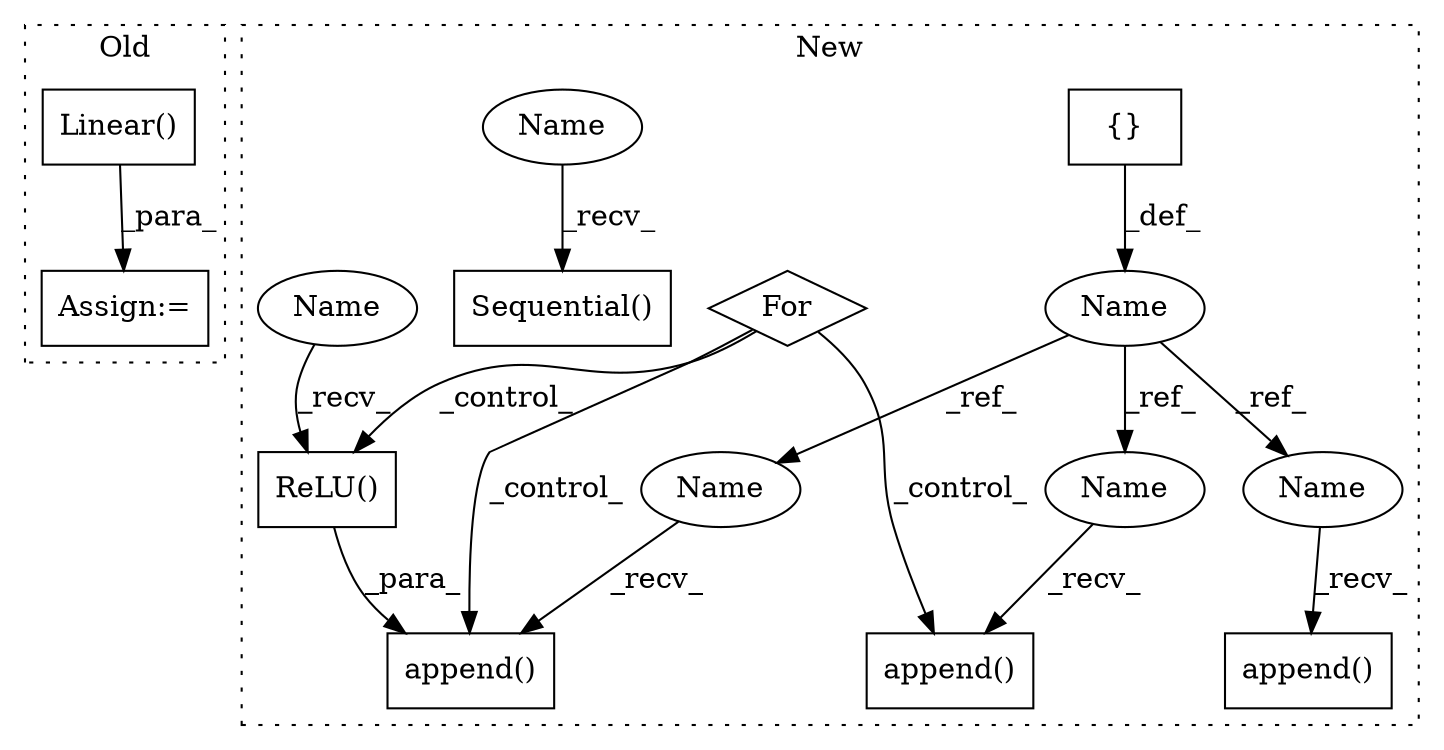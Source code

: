 digraph G {
subgraph cluster0 {
1 [label="Linear()" a="75" s="1330,1382" l="10,1" shape="box"];
7 [label="Assign:=" a="68" s="1327" l="3" shape="box"];
label = "Old";
style="dotted";
}
subgraph cluster1 {
2 [label="append()" a="75" s="1323,1369" l="14,1" shape="box"];
3 [label="For" a="107" s="1274,1309" l="4,14" shape="diamond"];
4 [label="append()" a="75" s="1383,1406" l="14,1" shape="box"];
5 [label="Name" a="87" s="1224" l="6" shape="ellipse"];
6 [label="{}" a="59" s="1233,1233" l="2,1" shape="box"];
8 [label="append()" a="75" s="1451,1495" l="14,1" shape="box"];
9 [label="ReLU()" a="75" s="1397" l="9" shape="box"];
10 [label="Sequential()" a="75" s="1519,1534" l="14,7" shape="box"];
11 [label="Name" a="87" s="1519" l="2" shape="ellipse"];
12 [label="Name" a="87" s="1397" l="2" shape="ellipse"];
13 [label="Name" a="87" s="1451" l="6" shape="ellipse"];
14 [label="Name" a="87" s="1383" l="6" shape="ellipse"];
15 [label="Name" a="87" s="1323" l="6" shape="ellipse"];
label = "New";
style="dotted";
}
1 -> 7 [label="_para_"];
3 -> 2 [label="_control_"];
3 -> 4 [label="_control_"];
3 -> 9 [label="_control_"];
5 -> 15 [label="_ref_"];
5 -> 14 [label="_ref_"];
5 -> 13 [label="_ref_"];
6 -> 5 [label="_def_"];
9 -> 4 [label="_para_"];
11 -> 10 [label="_recv_"];
12 -> 9 [label="_recv_"];
13 -> 8 [label="_recv_"];
14 -> 4 [label="_recv_"];
15 -> 2 [label="_recv_"];
}